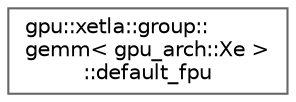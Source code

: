 digraph "Graphical Class Hierarchy"
{
 // LATEX_PDF_SIZE
  bgcolor="transparent";
  edge [fontname=Helvetica,fontsize=10,labelfontname=Helvetica,labelfontsize=10];
  node [fontname=Helvetica,fontsize=10,shape=box,height=0.2,width=0.4];
  rankdir="LR";
  Node0 [id="Node000000",label="gpu::xetla::group::\lgemm\< gpu_arch::Xe \>\l::default_fpu",height=0.2,width=0.4,color="grey40", fillcolor="white", style="filled",URL="$structgpu_1_1xetla_1_1group_1_1gemm_3_01gpu__arch_1_1Xe_01_4_1_1default__fpu.html",tooltip=" "];
}
